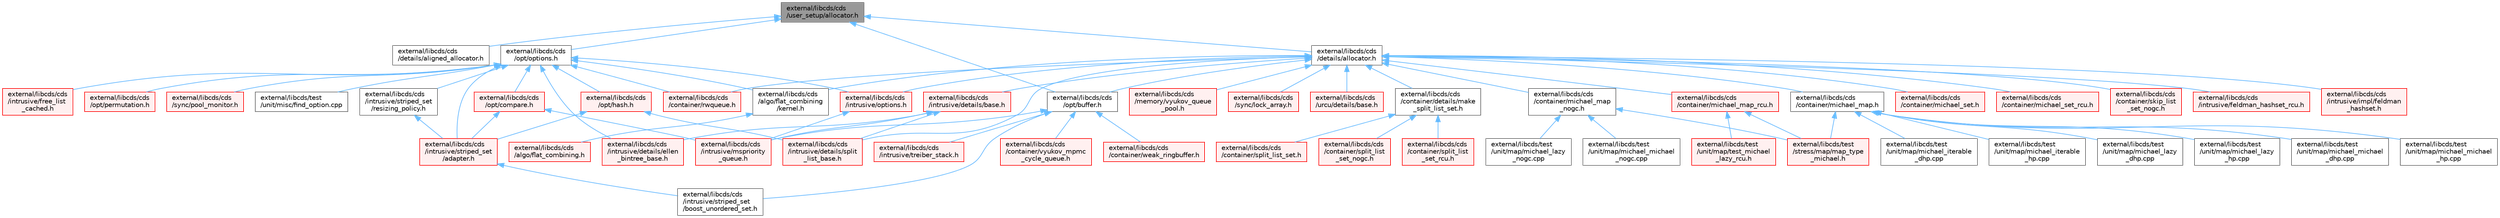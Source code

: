 digraph "external/libcds/cds/user_setup/allocator.h"
{
 // LATEX_PDF_SIZE
  bgcolor="transparent";
  edge [fontname=Helvetica,fontsize=10,labelfontname=Helvetica,labelfontsize=10];
  node [fontname=Helvetica,fontsize=10,shape=box,height=0.2,width=0.4];
  Node1 [id="Node000001",label="external/libcds/cds\l/user_setup/allocator.h",height=0.2,width=0.4,color="gray40", fillcolor="grey60", style="filled", fontcolor="black",tooltip="Default implementation of allocator classes."];
  Node1 -> Node2 [id="edge1_Node000001_Node000002",dir="back",color="steelblue1",style="solid",tooltip=" "];
  Node2 [id="Node000002",label="external/libcds/cds\l/details/aligned_allocator.h",height=0.2,width=0.4,color="grey40", fillcolor="white", style="filled",URL="$aligned__allocator_8h.html",tooltip=" "];
  Node1 -> Node3 [id="edge2_Node000001_Node000003",dir="back",color="steelblue1",style="solid",tooltip=" "];
  Node3 [id="Node000003",label="external/libcds/cds\l/details/allocator.h",height=0.2,width=0.4,color="grey40", fillcolor="white", style="filled",URL="$external_2libcds_2cds_2details_2allocator_8h.html",tooltip=" "];
  Node3 -> Node4 [id="edge3_Node000003_Node000004",dir="back",color="steelblue1",style="solid",tooltip=" "];
  Node4 [id="Node000004",label="external/libcds/cds\l/algo/flat_combining\l/kernel.h",height=0.2,width=0.4,color="grey40", fillcolor="white", style="filled",URL="$libcds_2cds_2algo_2flat__combining_2kernel_8h.html",tooltip=" "];
  Node4 -> Node5 [id="edge4_Node000004_Node000005",dir="back",color="steelblue1",style="solid",tooltip=" "];
  Node5 [id="Node000005",label="external/libcds/cds\l/algo/flat_combining.h",height=0.2,width=0.4,color="red", fillcolor="#FFF0F0", style="filled",URL="$flat__combining_8h.html",tooltip=" "];
  Node3 -> Node42 [id="edge5_Node000003_Node000042",dir="back",color="steelblue1",style="solid",tooltip=" "];
  Node42 [id="Node000042",label="external/libcds/cds\l/container/details/make\l_split_list_set.h",height=0.2,width=0.4,color="grey40", fillcolor="white", style="filled",URL="$make__split__list__set_8h.html",tooltip=" "];
  Node42 -> Node43 [id="edge6_Node000042_Node000043",dir="back",color="steelblue1",style="solid",tooltip=" "];
  Node43 [id="Node000043",label="external/libcds/cds\l/container/split_list_set.h",height=0.2,width=0.4,color="red", fillcolor="#FFF0F0", style="filled",URL="$split__list__set_8h.html",tooltip=" "];
  Node42 -> Node76 [id="edge7_Node000042_Node000076",dir="back",color="steelblue1",style="solid",tooltip=" "];
  Node76 [id="Node000076",label="external/libcds/cds\l/container/split_list\l_set_nogc.h",height=0.2,width=0.4,color="red", fillcolor="#FFF0F0", style="filled",URL="$split__list__set__nogc_8h.html",tooltip=" "];
  Node42 -> Node82 [id="edge8_Node000042_Node000082",dir="back",color="steelblue1",style="solid",tooltip=" "];
  Node82 [id="Node000082",label="external/libcds/cds\l/container/split_list\l_set_rcu.h",height=0.2,width=0.4,color="red", fillcolor="#FFF0F0", style="filled",URL="$split__list__set__rcu_8h.html",tooltip=" "];
  Node3 -> Node100 [id="edge9_Node000003_Node000100",dir="back",color="steelblue1",style="solid",tooltip=" "];
  Node100 [id="Node000100",label="external/libcds/cds\l/container/michael_map.h",height=0.2,width=0.4,color="grey40", fillcolor="white", style="filled",URL="$michael__map_8h.html",tooltip=" "];
  Node100 -> Node101 [id="edge10_Node000100_Node000101",dir="back",color="steelblue1",style="solid",tooltip=" "];
  Node101 [id="Node000101",label="external/libcds/test\l/stress/map/map_type\l_michael.h",height=0.2,width=0.4,color="red", fillcolor="#FFF0F0", style="filled",URL="$map__type__michael_8h.html",tooltip=" "];
  Node100 -> Node111 [id="edge11_Node000100_Node000111",dir="back",color="steelblue1",style="solid",tooltip=" "];
  Node111 [id="Node000111",label="external/libcds/test\l/unit/map/michael_iterable\l_dhp.cpp",height=0.2,width=0.4,color="grey40", fillcolor="white", style="filled",URL="$map_2michael__iterable__dhp_8cpp.html",tooltip=" "];
  Node100 -> Node112 [id="edge12_Node000100_Node000112",dir="back",color="steelblue1",style="solid",tooltip=" "];
  Node112 [id="Node000112",label="external/libcds/test\l/unit/map/michael_iterable\l_hp.cpp",height=0.2,width=0.4,color="grey40", fillcolor="white", style="filled",URL="$map_2michael__iterable__hp_8cpp.html",tooltip=" "];
  Node100 -> Node113 [id="edge13_Node000100_Node000113",dir="back",color="steelblue1",style="solid",tooltip=" "];
  Node113 [id="Node000113",label="external/libcds/test\l/unit/map/michael_lazy\l_dhp.cpp",height=0.2,width=0.4,color="grey40", fillcolor="white", style="filled",URL="$map_2michael__lazy__dhp_8cpp.html",tooltip=" "];
  Node100 -> Node114 [id="edge14_Node000100_Node000114",dir="back",color="steelblue1",style="solid",tooltip=" "];
  Node114 [id="Node000114",label="external/libcds/test\l/unit/map/michael_lazy\l_hp.cpp",height=0.2,width=0.4,color="grey40", fillcolor="white", style="filled",URL="$map_2michael__lazy__hp_8cpp.html",tooltip=" "];
  Node100 -> Node115 [id="edge15_Node000100_Node000115",dir="back",color="steelblue1",style="solid",tooltip=" "];
  Node115 [id="Node000115",label="external/libcds/test\l/unit/map/michael_michael\l_dhp.cpp",height=0.2,width=0.4,color="grey40", fillcolor="white", style="filled",URL="$map_2michael__michael__dhp_8cpp.html",tooltip=" "];
  Node100 -> Node116 [id="edge16_Node000100_Node000116",dir="back",color="steelblue1",style="solid",tooltip=" "];
  Node116 [id="Node000116",label="external/libcds/test\l/unit/map/michael_michael\l_hp.cpp",height=0.2,width=0.4,color="grey40", fillcolor="white", style="filled",URL="$map_2michael__michael__hp_8cpp.html",tooltip=" "];
  Node3 -> Node117 [id="edge17_Node000003_Node000117",dir="back",color="steelblue1",style="solid",tooltip=" "];
  Node117 [id="Node000117",label="external/libcds/cds\l/container/michael_map\l_nogc.h",height=0.2,width=0.4,color="grey40", fillcolor="white", style="filled",URL="$michael__map__nogc_8h.html",tooltip=" "];
  Node117 -> Node101 [id="edge18_Node000117_Node000101",dir="back",color="steelblue1",style="solid",tooltip=" "];
  Node117 -> Node118 [id="edge19_Node000117_Node000118",dir="back",color="steelblue1",style="solid",tooltip=" "];
  Node118 [id="Node000118",label="external/libcds/test\l/unit/map/michael_lazy\l_nogc.cpp",height=0.2,width=0.4,color="grey40", fillcolor="white", style="filled",URL="$map_2michael__lazy__nogc_8cpp.html",tooltip=" "];
  Node117 -> Node119 [id="edge20_Node000117_Node000119",dir="back",color="steelblue1",style="solid",tooltip=" "];
  Node119 [id="Node000119",label="external/libcds/test\l/unit/map/michael_michael\l_nogc.cpp",height=0.2,width=0.4,color="grey40", fillcolor="white", style="filled",URL="$map_2michael__michael__nogc_8cpp.html",tooltip=" "];
  Node3 -> Node120 [id="edge21_Node000003_Node000120",dir="back",color="steelblue1",style="solid",tooltip=" "];
  Node120 [id="Node000120",label="external/libcds/cds\l/container/michael_map_rcu.h",height=0.2,width=0.4,color="red", fillcolor="#FFF0F0", style="filled",URL="$michael__map__rcu_8h.html",tooltip=" "];
  Node120 -> Node101 [id="edge22_Node000120_Node000101",dir="back",color="steelblue1",style="solid",tooltip=" "];
  Node120 -> Node121 [id="edge23_Node000120_Node000121",dir="back",color="steelblue1",style="solid",tooltip=" "];
  Node121 [id="Node000121",label="external/libcds/test\l/unit/map/test_michael\l_lazy_rcu.h",height=0.2,width=0.4,color="red", fillcolor="#FFF0F0", style="filled",URL="$map_2test__michael__lazy__rcu_8h.html",tooltip=" "];
  Node3 -> Node129 [id="edge24_Node000003_Node000129",dir="back",color="steelblue1",style="solid",tooltip=" "];
  Node129 [id="Node000129",label="external/libcds/cds\l/container/michael_set.h",height=0.2,width=0.4,color="red", fillcolor="#FFF0F0", style="filled",URL="$container_2michael__set_8h.html",tooltip=" "];
  Node3 -> Node145 [id="edge25_Node000003_Node000145",dir="back",color="steelblue1",style="solid",tooltip=" "];
  Node145 [id="Node000145",label="external/libcds/cds\l/container/michael_set_rcu.h",height=0.2,width=0.4,color="red", fillcolor="#FFF0F0", style="filled",URL="$container_2michael__set__rcu_8h.html",tooltip=" "];
  Node3 -> Node154 [id="edge26_Node000003_Node000154",dir="back",color="steelblue1",style="solid",tooltip=" "];
  Node154 [id="Node000154",label="external/libcds/cds\l/container/rwqueue.h",height=0.2,width=0.4,color="red", fillcolor="#FFF0F0", style="filled",URL="$rwqueue_8h.html",tooltip=" "];
  Node3 -> Node156 [id="edge27_Node000003_Node000156",dir="back",color="steelblue1",style="solid",tooltip=" "];
  Node156 [id="Node000156",label="external/libcds/cds\l/container/skip_list\l_set_nogc.h",height=0.2,width=0.4,color="red", fillcolor="#FFF0F0", style="filled",URL="$skip__list__set__nogc_8h.html",tooltip=" "];
  Node3 -> Node170 [id="edge28_Node000003_Node000170",dir="back",color="steelblue1",style="solid",tooltip=" "];
  Node170 [id="Node000170",label="external/libcds/cds\l/intrusive/details/base.h",height=0.2,width=0.4,color="red", fillcolor="#FFF0F0", style="filled",URL="$external_2libcds_2cds_2intrusive_2details_2base_8h.html",tooltip=" "];
  Node170 -> Node490 [id="edge29_Node000170_Node000490",dir="back",color="steelblue1",style="solid",tooltip=" "];
  Node490 [id="Node000490",label="external/libcds/cds\l/intrusive/details/ellen\l_bintree_base.h",height=0.2,width=0.4,color="red", fillcolor="#FFF0F0", style="filled",URL="$intrusive_2details_2ellen__bintree__base_8h.html",tooltip=" "];
  Node170 -> Node597 [id="edge30_Node000170_Node000597",dir="back",color="steelblue1",style="solid",tooltip=" "];
  Node597 [id="Node000597",label="external/libcds/cds\l/intrusive/details/split\l_list_base.h",height=0.2,width=0.4,color="red", fillcolor="#FFF0F0", style="filled",URL="$intrusive_2details_2split__list__base_8h.html",tooltip=" "];
  Node170 -> Node603 [id="edge31_Node000170_Node000603",dir="back",color="steelblue1",style="solid",tooltip=" "];
  Node603 [id="Node000603",label="external/libcds/cds\l/intrusive/mspriority\l_queue.h",height=0.2,width=0.4,color="red", fillcolor="#FFF0F0", style="filled",URL="$intrusive_2mspriority__queue_8h.html",tooltip=" "];
  Node3 -> Node597 [id="edge32_Node000003_Node000597",dir="back",color="steelblue1",style="solid",tooltip=" "];
  Node3 -> Node497 [id="edge33_Node000003_Node000497",dir="back",color="steelblue1",style="solid",tooltip=" "];
  Node497 [id="Node000497",label="external/libcds/cds\l/intrusive/feldman_hashset_rcu.h",height=0.2,width=0.4,color="red", fillcolor="#FFF0F0", style="filled",URL="$intrusive_2feldman__hashset__rcu_8h.html",tooltip=" "];
  Node3 -> Node500 [id="edge34_Node000003_Node000500",dir="back",color="steelblue1",style="solid",tooltip=" "];
  Node500 [id="Node000500",label="external/libcds/cds\l/intrusive/impl/feldman\l_hashset.h",height=0.2,width=0.4,color="red", fillcolor="#FFF0F0", style="filled",URL="$intrusive_2impl_2feldman__hashset_8h.html",tooltip=" "];
  Node3 -> Node627 [id="edge35_Node000003_Node000627",dir="back",color="steelblue1",style="solid",tooltip=" "];
  Node627 [id="Node000627",label="external/libcds/cds\l/intrusive/options.h",height=0.2,width=0.4,color="red", fillcolor="#FFF0F0", style="filled",URL="$intrusive_2options_8h.html",tooltip=" "];
  Node627 -> Node603 [id="edge36_Node000627_Node000603",dir="back",color="steelblue1",style="solid",tooltip=" "];
  Node3 -> Node385 [id="edge37_Node000003_Node000385",dir="back",color="steelblue1",style="solid",tooltip=" "];
  Node385 [id="Node000385",label="external/libcds/cds\l/memory/vyukov_queue\l_pool.h",height=0.2,width=0.4,color="red", fillcolor="#FFF0F0", style="filled",URL="$vyukov__queue__pool_8h.html",tooltip=" "];
  Node3 -> Node629 [id="edge38_Node000003_Node000629",dir="back",color="steelblue1",style="solid",tooltip=" "];
  Node629 [id="Node000629",label="external/libcds/cds\l/opt/buffer.h",height=0.2,width=0.4,color="grey40", fillcolor="white", style="filled",URL="$external_2libcds_2cds_2opt_2buffer_8h.html",tooltip=" "];
  Node629 -> Node383 [id="edge39_Node000629_Node000383",dir="back",color="steelblue1",style="solid",tooltip=" "];
  Node383 [id="Node000383",label="external/libcds/cds\l/container/vyukov_mpmc\l_cycle_queue.h",height=0.2,width=0.4,color="red", fillcolor="#FFF0F0", style="filled",URL="$container_2vyukov__mpmc__cycle__queue_8h.html",tooltip=" "];
  Node629 -> Node480 [id="edge40_Node000629_Node000480",dir="back",color="steelblue1",style="solid",tooltip=" "];
  Node480 [id="Node000480",label="external/libcds/cds\l/container/weak_ringbuffer.h",height=0.2,width=0.4,color="red", fillcolor="#FFF0F0", style="filled",URL="$weak__ringbuffer_8h.html",tooltip=" "];
  Node629 -> Node603 [id="edge41_Node000629_Node000603",dir="back",color="steelblue1",style="solid",tooltip=" "];
  Node629 -> Node630 [id="edge42_Node000629_Node000630",dir="back",color="steelblue1",style="solid",tooltip=" "];
  Node630 [id="Node000630",label="external/libcds/cds\l/intrusive/striped_set\l/boost_unordered_set.h",height=0.2,width=0.4,color="grey40", fillcolor="white", style="filled",URL="$intrusive_2striped__set_2boost__unordered__set_8h.html",tooltip=" "];
  Node629 -> Node580 [id="edge43_Node000629_Node000580",dir="back",color="steelblue1",style="solid",tooltip=" "];
  Node580 [id="Node000580",label="external/libcds/cds\l/intrusive/treiber_stack.h",height=0.2,width=0.4,color="red", fillcolor="#FFF0F0", style="filled",URL="$intrusive_2treiber__stack_8h.html",tooltip=" "];
  Node3 -> Node631 [id="edge44_Node000003_Node000631",dir="back",color="steelblue1",style="solid",tooltip=" "];
  Node631 [id="Node000631",label="external/libcds/cds\l/sync/lock_array.h",height=0.2,width=0.4,color="red", fillcolor="#FFF0F0", style="filled",URL="$lock__array_8h.html",tooltip=" "];
  Node3 -> Node654 [id="edge45_Node000003_Node000654",dir="back",color="steelblue1",style="solid",tooltip=" "];
  Node654 [id="Node000654",label="external/libcds/cds\l/urcu/details/base.h",height=0.2,width=0.4,color="red", fillcolor="#FFF0F0", style="filled",URL="$external_2libcds_2cds_2urcu_2details_2base_8h.html",tooltip=" "];
  Node1 -> Node629 [id="edge46_Node000001_Node000629",dir="back",color="steelblue1",style="solid",tooltip=" "];
  Node1 -> Node1015 [id="edge47_Node000001_Node001015",dir="back",color="steelblue1",style="solid",tooltip=" "];
  Node1015 [id="Node001015",label="external/libcds/cds\l/opt/options.h",height=0.2,width=0.4,color="grey40", fillcolor="white", style="filled",URL="$opt_2options_8h.html",tooltip=" "];
  Node1015 -> Node4 [id="edge48_Node001015_Node000004",dir="back",color="steelblue1",style="solid",tooltip=" "];
  Node1015 -> Node154 [id="edge49_Node001015_Node000154",dir="back",color="steelblue1",style="solid",tooltip=" "];
  Node1015 -> Node490 [id="edge50_Node001015_Node000490",dir="back",color="steelblue1",style="solid",tooltip=" "];
  Node1015 -> Node1016 [id="edge51_Node001015_Node001016",dir="back",color="steelblue1",style="solid",tooltip=" "];
  Node1016 [id="Node001016",label="external/libcds/cds\l/intrusive/free_list\l_cached.h",height=0.2,width=0.4,color="red", fillcolor="#FFF0F0", style="filled",URL="$free__list__cached_8h.html",tooltip=" "];
  Node1015 -> Node627 [id="edge52_Node001015_Node000627",dir="back",color="steelblue1",style="solid",tooltip=" "];
  Node1015 -> Node1017 [id="edge53_Node001015_Node001017",dir="back",color="steelblue1",style="solid",tooltip=" "];
  Node1017 [id="Node001017",label="external/libcds/cds\l/intrusive/striped_set\l/adapter.h",height=0.2,width=0.4,color="red", fillcolor="#FFF0F0", style="filled",URL="$intrusive_2striped__set_2adapter_8h.html",tooltip=" "];
  Node1017 -> Node630 [id="edge54_Node001017_Node000630",dir="back",color="steelblue1",style="solid",tooltip=" "];
  Node1015 -> Node1025 [id="edge55_Node001015_Node001025",dir="back",color="steelblue1",style="solid",tooltip=" "];
  Node1025 [id="Node001025",label="external/libcds/cds\l/intrusive/striped_set\l/resizing_policy.h",height=0.2,width=0.4,color="grey40", fillcolor="white", style="filled",URL="$resizing__policy_8h.html",tooltip=" "];
  Node1025 -> Node1017 [id="edge56_Node001025_Node001017",dir="back",color="steelblue1",style="solid",tooltip=" "];
  Node1015 -> Node1026 [id="edge57_Node001015_Node001026",dir="back",color="steelblue1",style="solid",tooltip=" "];
  Node1026 [id="Node001026",label="external/libcds/cds\l/opt/compare.h",height=0.2,width=0.4,color="red", fillcolor="#FFF0F0", style="filled",URL="$external_2libcds_2cds_2opt_2compare_8h.html",tooltip=" "];
  Node1026 -> Node603 [id="edge58_Node001026_Node000603",dir="back",color="steelblue1",style="solid",tooltip=" "];
  Node1026 -> Node1017 [id="edge59_Node001026_Node001017",dir="back",color="steelblue1",style="solid",tooltip=" "];
  Node1015 -> Node1028 [id="edge60_Node001015_Node001028",dir="back",color="steelblue1",style="solid",tooltip=" "];
  Node1028 [id="Node001028",label="external/libcds/cds\l/opt/hash.h",height=0.2,width=0.4,color="red", fillcolor="#FFF0F0", style="filled",URL="$external_2libcds_2cds_2opt_2hash_8h.html",tooltip=" "];
  Node1028 -> Node597 [id="edge61_Node001028_Node000597",dir="back",color="steelblue1",style="solid",tooltip=" "];
  Node1028 -> Node1017 [id="edge62_Node001028_Node001017",dir="back",color="steelblue1",style="solid",tooltip=" "];
  Node1015 -> Node1073 [id="edge63_Node001015_Node001073",dir="back",color="steelblue1",style="solid",tooltip=" "];
  Node1073 [id="Node001073",label="external/libcds/cds\l/opt/permutation.h",height=0.2,width=0.4,color="red", fillcolor="#FFF0F0", style="filled",URL="$permutation_8h.html",tooltip=" "];
  Node1015 -> Node1075 [id="edge64_Node001015_Node001075",dir="back",color="steelblue1",style="solid",tooltip=" "];
  Node1075 [id="Node001075",label="external/libcds/cds\l/sync/pool_monitor.h",height=0.2,width=0.4,color="red", fillcolor="#FFF0F0", style="filled",URL="$pool__monitor_8h.html",tooltip=" "];
  Node1015 -> Node1076 [id="edge65_Node001015_Node001076",dir="back",color="steelblue1",style="solid",tooltip=" "];
  Node1076 [id="Node001076",label="external/libcds/test\l/unit/misc/find_option.cpp",height=0.2,width=0.4,color="grey40", fillcolor="white", style="filled",URL="$find__option_8cpp.html",tooltip=" "];
}
